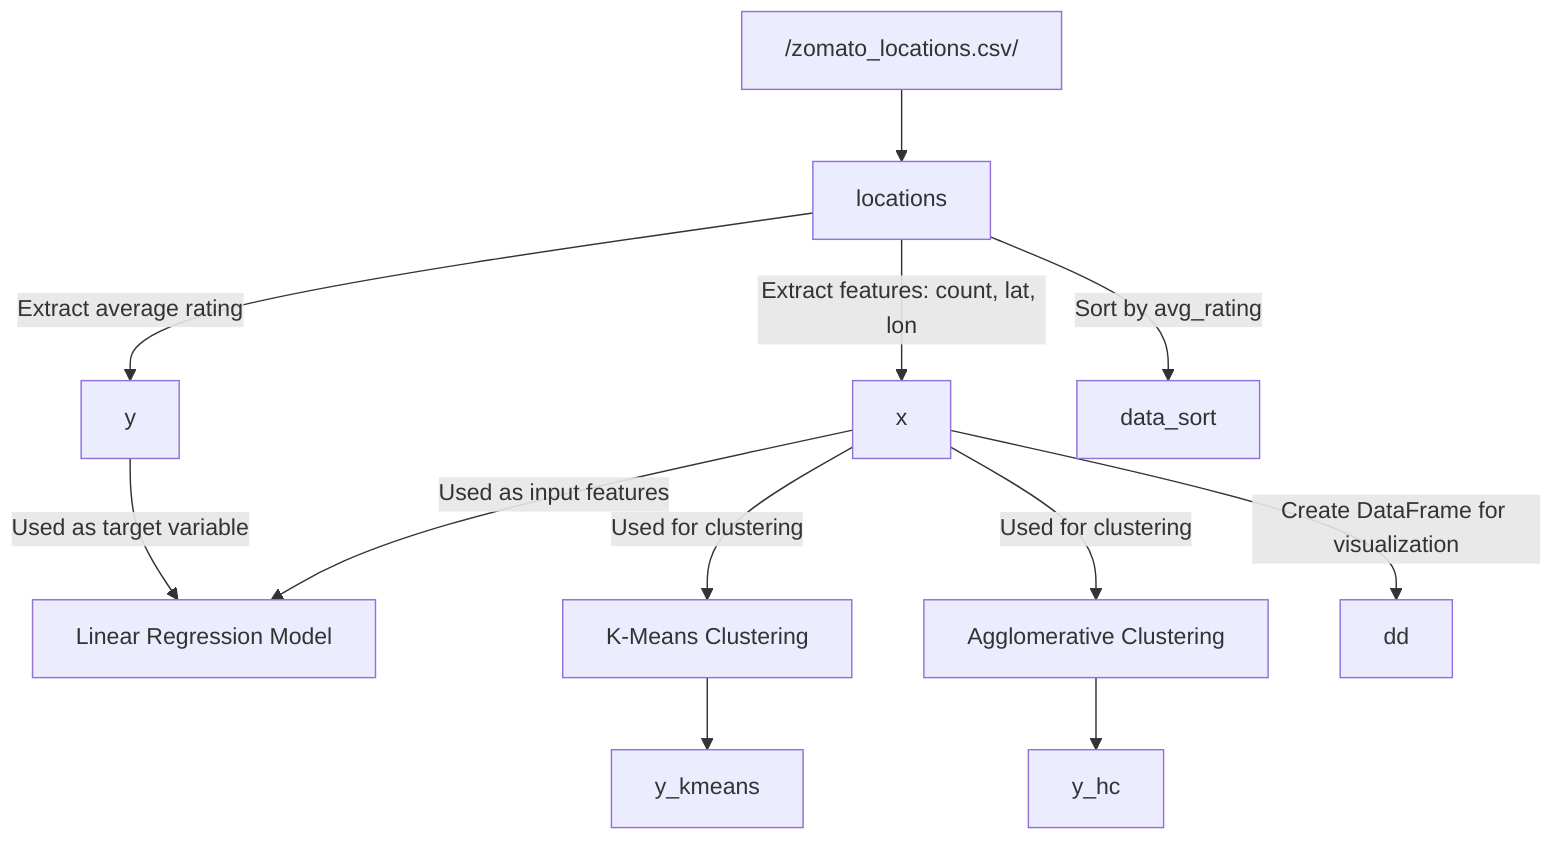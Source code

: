 graph TD;
    %% Data Sources
    A["/zomato_locations.csv/"] --> B["locations"];
    
    %% Data Processing
    B --> |"Extract average rating"| C["y"];
    B --> |"Extract features: count, lat, lon"| D["x"];
    B --> |"Sort by avg_rating"| E["data_sort"];
    
    %% Modeling
    D --> |"Used as input features"| F["Linear Regression Model"];
    C --> |"Used as target variable"| F;
    
    %% Clustering
    D --> |"Used for clustering"| G["K-Means Clustering"];
    D --> |"Used for clustering"| H["Agglomerative Clustering"];
    G --> I["y_kmeans"];
    H --> J["y_hc"];
    
    %% Visualization
    D --> |"Create DataFrame for visualization"| K["dd"];